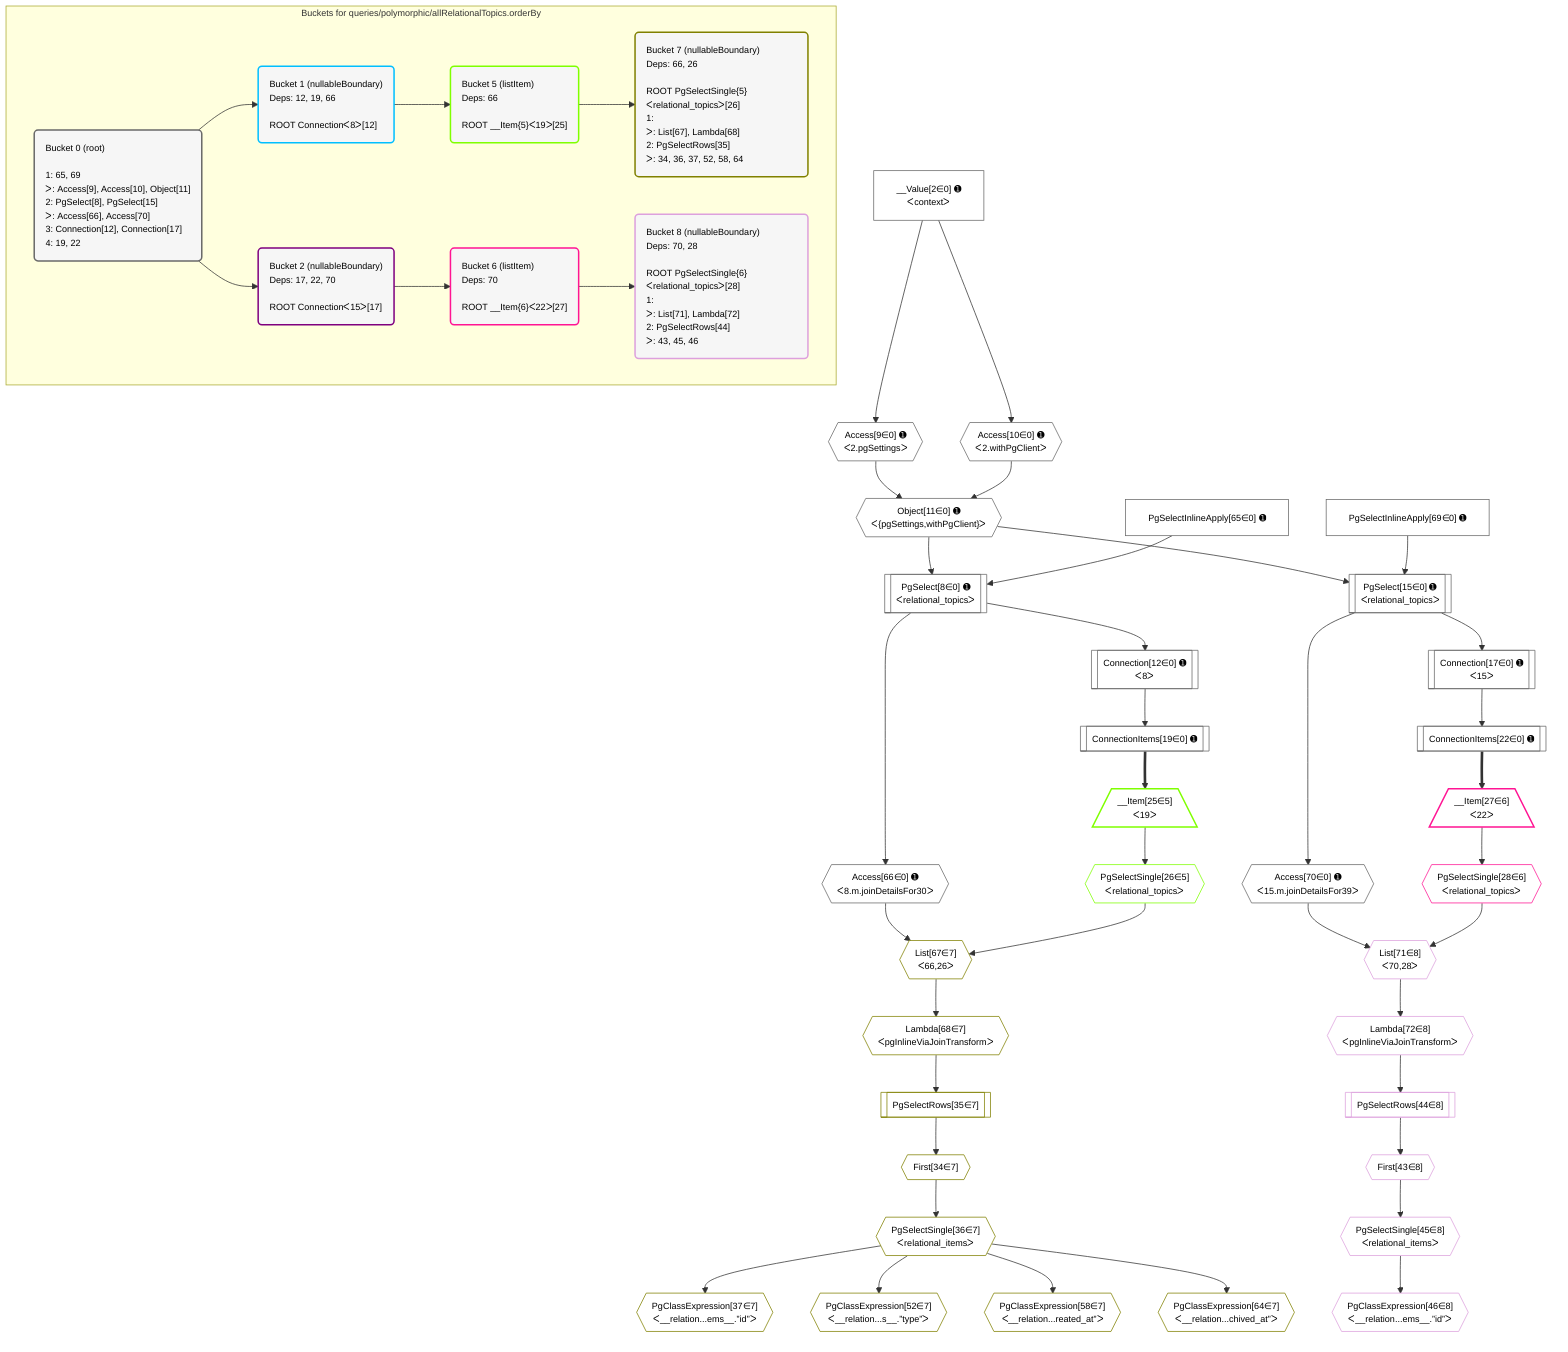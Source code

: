 %%{init: {'themeVariables': { 'fontSize': '12px'}}}%%
graph TD
    classDef path fill:#eee,stroke:#000,color:#000
    classDef plan fill:#fff,stroke-width:1px,color:#000
    classDef itemplan fill:#fff,stroke-width:2px,color:#000
    classDef unbatchedplan fill:#dff,stroke-width:1px,color:#000
    classDef sideeffectplan fill:#fcc,stroke-width:2px,color:#000
    classDef bucket fill:#f6f6f6,color:#000,stroke-width:2px,text-align:left

    subgraph "Buckets for queries/polymorphic/allRelationalTopics.orderBy"
    Bucket0("Bucket 0 (root)<br /><br />1: 65, 69<br />ᐳ: Access[9], Access[10], Object[11]<br />2: PgSelect[8], PgSelect[15]<br />ᐳ: Access[66], Access[70]<br />3: Connection[12], Connection[17]<br />4: 19, 22"):::bucket
    Bucket1("Bucket 1 (nullableBoundary)<br />Deps: 12, 19, 66<br /><br />ROOT Connectionᐸ8ᐳ[12]"):::bucket
    Bucket2("Bucket 2 (nullableBoundary)<br />Deps: 17, 22, 70<br /><br />ROOT Connectionᐸ15ᐳ[17]"):::bucket
    Bucket5("Bucket 5 (listItem)<br />Deps: 66<br /><br />ROOT __Item{5}ᐸ19ᐳ[25]"):::bucket
    Bucket6("Bucket 6 (listItem)<br />Deps: 70<br /><br />ROOT __Item{6}ᐸ22ᐳ[27]"):::bucket
    Bucket7("Bucket 7 (nullableBoundary)<br />Deps: 66, 26<br /><br />ROOT PgSelectSingle{5}ᐸrelational_topicsᐳ[26]<br />1: <br />ᐳ: List[67], Lambda[68]<br />2: PgSelectRows[35]<br />ᐳ: 34, 36, 37, 52, 58, 64"):::bucket
    Bucket8("Bucket 8 (nullableBoundary)<br />Deps: 70, 28<br /><br />ROOT PgSelectSingle{6}ᐸrelational_topicsᐳ[28]<br />1: <br />ᐳ: List[71], Lambda[72]<br />2: PgSelectRows[44]<br />ᐳ: 43, 45, 46"):::bucket
    end
    Bucket0 --> Bucket1 & Bucket2
    Bucket1 --> Bucket5
    Bucket2 --> Bucket6
    Bucket5 --> Bucket7
    Bucket6 --> Bucket8

    %% plan dependencies
    PgSelect8[["PgSelect[8∈0] ➊<br />ᐸrelational_topicsᐳ"]]:::plan
    Object11{{"Object[11∈0] ➊<br />ᐸ{pgSettings,withPgClient}ᐳ"}}:::plan
    PgSelectInlineApply65["PgSelectInlineApply[65∈0] ➊"]:::plan
    Object11 & PgSelectInlineApply65 --> PgSelect8
    Access9{{"Access[9∈0] ➊<br />ᐸ2.pgSettingsᐳ"}}:::plan
    Access10{{"Access[10∈0] ➊<br />ᐸ2.withPgClientᐳ"}}:::plan
    Access9 & Access10 --> Object11
    PgSelect15[["PgSelect[15∈0] ➊<br />ᐸrelational_topicsᐳ"]]:::plan
    PgSelectInlineApply69["PgSelectInlineApply[69∈0] ➊"]:::plan
    Object11 & PgSelectInlineApply69 --> PgSelect15
    __Value2["__Value[2∈0] ➊<br />ᐸcontextᐳ"]:::plan
    __Value2 --> Access9
    __Value2 --> Access10
    Connection12[["Connection[12∈0] ➊<br />ᐸ8ᐳ"]]:::plan
    PgSelect8 --> Connection12
    Connection17[["Connection[17∈0] ➊<br />ᐸ15ᐳ"]]:::plan
    PgSelect15 --> Connection17
    ConnectionItems19[["ConnectionItems[19∈0] ➊"]]:::plan
    Connection12 --> ConnectionItems19
    ConnectionItems22[["ConnectionItems[22∈0] ➊"]]:::plan
    Connection17 --> ConnectionItems22
    Access66{{"Access[66∈0] ➊<br />ᐸ8.m.joinDetailsFor30ᐳ"}}:::plan
    PgSelect8 --> Access66
    Access70{{"Access[70∈0] ➊<br />ᐸ15.m.joinDetailsFor39ᐳ"}}:::plan
    PgSelect15 --> Access70
    __Item25[/"__Item[25∈5]<br />ᐸ19ᐳ"\]:::itemplan
    ConnectionItems19 ==> __Item25
    PgSelectSingle26{{"PgSelectSingle[26∈5]<br />ᐸrelational_topicsᐳ"}}:::plan
    __Item25 --> PgSelectSingle26
    __Item27[/"__Item[27∈6]<br />ᐸ22ᐳ"\]:::itemplan
    ConnectionItems22 ==> __Item27
    PgSelectSingle28{{"PgSelectSingle[28∈6]<br />ᐸrelational_topicsᐳ"}}:::plan
    __Item27 --> PgSelectSingle28
    List67{{"List[67∈7]<br />ᐸ66,26ᐳ"}}:::plan
    Access66 & PgSelectSingle26 --> List67
    First34{{"First[34∈7]"}}:::plan
    PgSelectRows35[["PgSelectRows[35∈7]"]]:::plan
    PgSelectRows35 --> First34
    Lambda68{{"Lambda[68∈7]<br />ᐸpgInlineViaJoinTransformᐳ"}}:::plan
    Lambda68 --> PgSelectRows35
    PgSelectSingle36{{"PgSelectSingle[36∈7]<br />ᐸrelational_itemsᐳ"}}:::plan
    First34 --> PgSelectSingle36
    PgClassExpression37{{"PgClassExpression[37∈7]<br />ᐸ__relation...ems__.”id”ᐳ"}}:::plan
    PgSelectSingle36 --> PgClassExpression37
    PgClassExpression52{{"PgClassExpression[52∈7]<br />ᐸ__relation...s__.”type”ᐳ"}}:::plan
    PgSelectSingle36 --> PgClassExpression52
    PgClassExpression58{{"PgClassExpression[58∈7]<br />ᐸ__relation...reated_at”ᐳ"}}:::plan
    PgSelectSingle36 --> PgClassExpression58
    PgClassExpression64{{"PgClassExpression[64∈7]<br />ᐸ__relation...chived_at”ᐳ"}}:::plan
    PgSelectSingle36 --> PgClassExpression64
    List67 --> Lambda68
    List71{{"List[71∈8]<br />ᐸ70,28ᐳ"}}:::plan
    Access70 & PgSelectSingle28 --> List71
    First43{{"First[43∈8]"}}:::plan
    PgSelectRows44[["PgSelectRows[44∈8]"]]:::plan
    PgSelectRows44 --> First43
    Lambda72{{"Lambda[72∈8]<br />ᐸpgInlineViaJoinTransformᐳ"}}:::plan
    Lambda72 --> PgSelectRows44
    PgSelectSingle45{{"PgSelectSingle[45∈8]<br />ᐸrelational_itemsᐳ"}}:::plan
    First43 --> PgSelectSingle45
    PgClassExpression46{{"PgClassExpression[46∈8]<br />ᐸ__relation...ems__.”id”ᐳ"}}:::plan
    PgSelectSingle45 --> PgClassExpression46
    List71 --> Lambda72

    %% define steps
    classDef bucket0 stroke:#696969
    class Bucket0,__Value2,PgSelect8,Access9,Access10,Object11,Connection12,PgSelect15,Connection17,ConnectionItems19,ConnectionItems22,PgSelectInlineApply65,Access66,PgSelectInlineApply69,Access70 bucket0
    classDef bucket1 stroke:#00bfff
    class Bucket1 bucket1
    classDef bucket2 stroke:#7f007f
    class Bucket2 bucket2
    classDef bucket5 stroke:#7fff00
    class Bucket5,__Item25,PgSelectSingle26 bucket5
    classDef bucket6 stroke:#ff1493
    class Bucket6,__Item27,PgSelectSingle28 bucket6
    classDef bucket7 stroke:#808000
    class Bucket7,First34,PgSelectRows35,PgSelectSingle36,PgClassExpression37,PgClassExpression52,PgClassExpression58,PgClassExpression64,List67,Lambda68 bucket7
    classDef bucket8 stroke:#dda0dd
    class Bucket8,First43,PgSelectRows44,PgSelectSingle45,PgClassExpression46,List71,Lambda72 bucket8